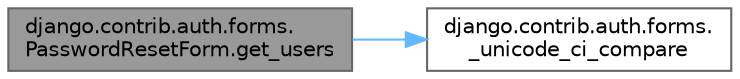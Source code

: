 digraph "django.contrib.auth.forms.PasswordResetForm.get_users"
{
 // LATEX_PDF_SIZE
  bgcolor="transparent";
  edge [fontname=Helvetica,fontsize=10,labelfontname=Helvetica,labelfontsize=10];
  node [fontname=Helvetica,fontsize=10,shape=box,height=0.2,width=0.4];
  rankdir="LR";
  Node1 [id="Node000001",label="django.contrib.auth.forms.\lPasswordResetForm.get_users",height=0.2,width=0.4,color="gray40", fillcolor="grey60", style="filled", fontcolor="black",tooltip=" "];
  Node1 -> Node2 [id="edge1_Node000001_Node000002",color="steelblue1",style="solid",tooltip=" "];
  Node2 [id="Node000002",label="django.contrib.auth.forms.\l_unicode_ci_compare",height=0.2,width=0.4,color="grey40", fillcolor="white", style="filled",URL="$namespacedjango_1_1contrib_1_1auth_1_1forms.html#a49f75d76f0c1e6d73d25eaa45148f739",tooltip=" "];
}

